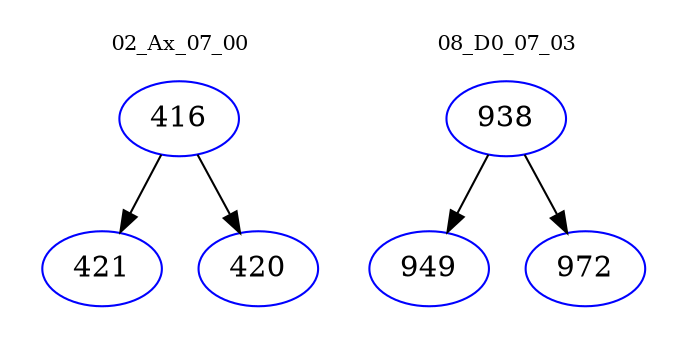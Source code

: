 digraph{
subgraph cluster_0 {
color = white
label = "02_Ax_07_00";
fontsize=10;
T0_416 [label="416", color="blue"]
T0_416 -> T0_421 [color="black"]
T0_421 [label="421", color="blue"]
T0_416 -> T0_420 [color="black"]
T0_420 [label="420", color="blue"]
}
subgraph cluster_1 {
color = white
label = "08_D0_07_03";
fontsize=10;
T1_938 [label="938", color="blue"]
T1_938 -> T1_949 [color="black"]
T1_949 [label="949", color="blue"]
T1_938 -> T1_972 [color="black"]
T1_972 [label="972", color="blue"]
}
}
